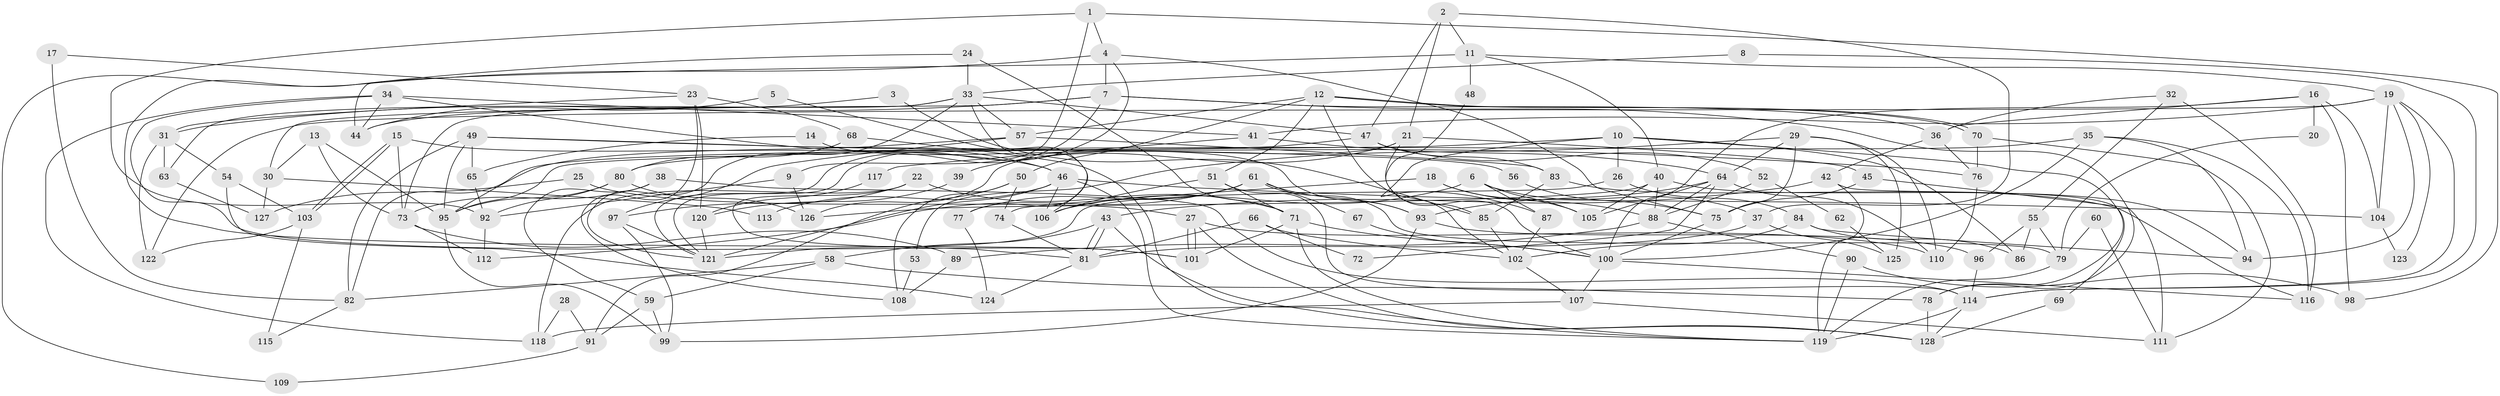 // Generated by graph-tools (version 1.1) at 2025/02/03/09/25 03:02:00]
// undirected, 128 vertices, 256 edges
graph export_dot {
graph [start="1"]
  node [color=gray90,style=filled];
  1;
  2;
  3;
  4;
  5;
  6;
  7;
  8;
  9;
  10;
  11;
  12;
  13;
  14;
  15;
  16;
  17;
  18;
  19;
  20;
  21;
  22;
  23;
  24;
  25;
  26;
  27;
  28;
  29;
  30;
  31;
  32;
  33;
  34;
  35;
  36;
  37;
  38;
  39;
  40;
  41;
  42;
  43;
  44;
  45;
  46;
  47;
  48;
  49;
  50;
  51;
  52;
  53;
  54;
  55;
  56;
  57;
  58;
  59;
  60;
  61;
  62;
  63;
  64;
  65;
  66;
  67;
  68;
  69;
  70;
  71;
  72;
  73;
  74;
  75;
  76;
  77;
  78;
  79;
  80;
  81;
  82;
  83;
  84;
  85;
  86;
  87;
  88;
  89;
  90;
  91;
  92;
  93;
  94;
  95;
  96;
  97;
  98;
  99;
  100;
  101;
  102;
  103;
  104;
  105;
  106;
  107;
  108;
  109;
  110;
  111;
  112;
  113;
  114;
  115;
  116;
  117;
  118;
  119;
  120;
  121;
  122;
  123;
  124;
  125;
  126;
  127;
  128;
  1 -- 4;
  1 -- 98;
  1 -- 9;
  1 -- 92;
  2 -- 47;
  2 -- 11;
  2 -- 21;
  2 -- 37;
  3 -- 85;
  3 -- 44;
  4 -- 7;
  4 -- 121;
  4 -- 75;
  4 -- 109;
  5 -- 106;
  5 -- 44;
  6 -- 106;
  6 -- 105;
  6 -- 37;
  6 -- 87;
  7 -- 78;
  7 -- 121;
  7 -- 30;
  7 -- 31;
  7 -- 36;
  8 -- 114;
  8 -- 33;
  9 -- 126;
  9 -- 92;
  10 -- 86;
  10 -- 95;
  10 -- 26;
  10 -- 78;
  10 -- 87;
  11 -- 19;
  11 -- 40;
  11 -- 44;
  11 -- 48;
  12 -- 70;
  12 -- 70;
  12 -- 102;
  12 -- 50;
  12 -- 51;
  12 -- 57;
  13 -- 95;
  13 -- 73;
  13 -- 30;
  14 -- 65;
  14 -- 93;
  15 -- 103;
  15 -- 103;
  15 -- 73;
  15 -- 46;
  16 -- 36;
  16 -- 100;
  16 -- 20;
  16 -- 98;
  16 -- 104;
  17 -- 82;
  17 -- 23;
  18 -- 88;
  18 -- 74;
  18 -- 105;
  19 -- 104;
  19 -- 94;
  19 -- 41;
  19 -- 114;
  19 -- 122;
  19 -- 123;
  20 -- 79;
  21 -- 100;
  21 -- 39;
  21 -- 45;
  21 -- 126;
  22 -- 71;
  22 -- 81;
  22 -- 97;
  22 -- 118;
  23 -- 68;
  23 -- 31;
  23 -- 108;
  23 -- 120;
  24 -- 101;
  24 -- 71;
  24 -- 33;
  25 -- 127;
  25 -- 27;
  26 -- 121;
  26 -- 84;
  27 -- 128;
  27 -- 101;
  27 -- 101;
  27 -- 110;
  28 -- 91;
  28 -- 118;
  29 -- 64;
  29 -- 75;
  29 -- 53;
  29 -- 110;
  29 -- 125;
  30 -- 113;
  30 -- 127;
  31 -- 122;
  31 -- 54;
  31 -- 63;
  32 -- 36;
  32 -- 55;
  32 -- 116;
  33 -- 121;
  33 -- 47;
  33 -- 57;
  33 -- 63;
  33 -- 73;
  33 -- 77;
  34 -- 46;
  34 -- 41;
  34 -- 44;
  34 -- 101;
  34 -- 118;
  35 -- 80;
  35 -- 116;
  35 -- 94;
  35 -- 100;
  36 -- 76;
  36 -- 42;
  37 -- 81;
  37 -- 125;
  38 -- 114;
  38 -- 73;
  38 -- 59;
  39 -- 120;
  40 -- 94;
  40 -- 126;
  40 -- 88;
  40 -- 105;
  41 -- 64;
  41 -- 117;
  42 -- 119;
  42 -- 43;
  42 -- 69;
  43 -- 81;
  43 -- 81;
  43 -- 58;
  43 -- 128;
  45 -- 75;
  45 -- 111;
  46 -- 119;
  46 -- 104;
  46 -- 106;
  46 -- 113;
  46 -- 121;
  47 -- 83;
  47 -- 52;
  47 -- 82;
  48 -- 85;
  49 -- 95;
  49 -- 82;
  49 -- 56;
  49 -- 65;
  49 -- 76;
  50 -- 108;
  50 -- 74;
  50 -- 91;
  51 -- 71;
  51 -- 106;
  51 -- 114;
  52 -- 88;
  52 -- 62;
  53 -- 108;
  54 -- 124;
  54 -- 103;
  55 -- 79;
  55 -- 96;
  55 -- 86;
  56 -- 75;
  57 -- 83;
  57 -- 95;
  57 -- 97;
  58 -- 78;
  58 -- 59;
  58 -- 82;
  59 -- 91;
  59 -- 99;
  60 -- 111;
  60 -- 79;
  61 -- 93;
  61 -- 106;
  61 -- 67;
  61 -- 77;
  61 -- 79;
  61 -- 112;
  62 -- 125;
  63 -- 127;
  64 -- 110;
  64 -- 105;
  64 -- 72;
  64 -- 88;
  64 -- 93;
  65 -- 92;
  66 -- 81;
  66 -- 102;
  66 -- 72;
  67 -- 100;
  68 -- 119;
  68 -- 80;
  69 -- 128;
  70 -- 76;
  70 -- 111;
  71 -- 100;
  71 -- 101;
  71 -- 119;
  73 -- 112;
  73 -- 89;
  74 -- 81;
  75 -- 100;
  76 -- 110;
  77 -- 124;
  78 -- 128;
  79 -- 119;
  80 -- 92;
  80 -- 95;
  80 -- 126;
  81 -- 124;
  82 -- 115;
  83 -- 116;
  83 -- 85;
  84 -- 102;
  84 -- 86;
  84 -- 94;
  85 -- 102;
  87 -- 102;
  88 -- 89;
  88 -- 90;
  89 -- 108;
  90 -- 119;
  90 -- 98;
  91 -- 109;
  92 -- 112;
  93 -- 99;
  93 -- 96;
  95 -- 99;
  96 -- 114;
  97 -- 99;
  97 -- 121;
  100 -- 107;
  100 -- 116;
  102 -- 107;
  103 -- 115;
  103 -- 122;
  104 -- 123;
  107 -- 118;
  107 -- 111;
  114 -- 119;
  114 -- 128;
  117 -- 120;
  120 -- 121;
}
